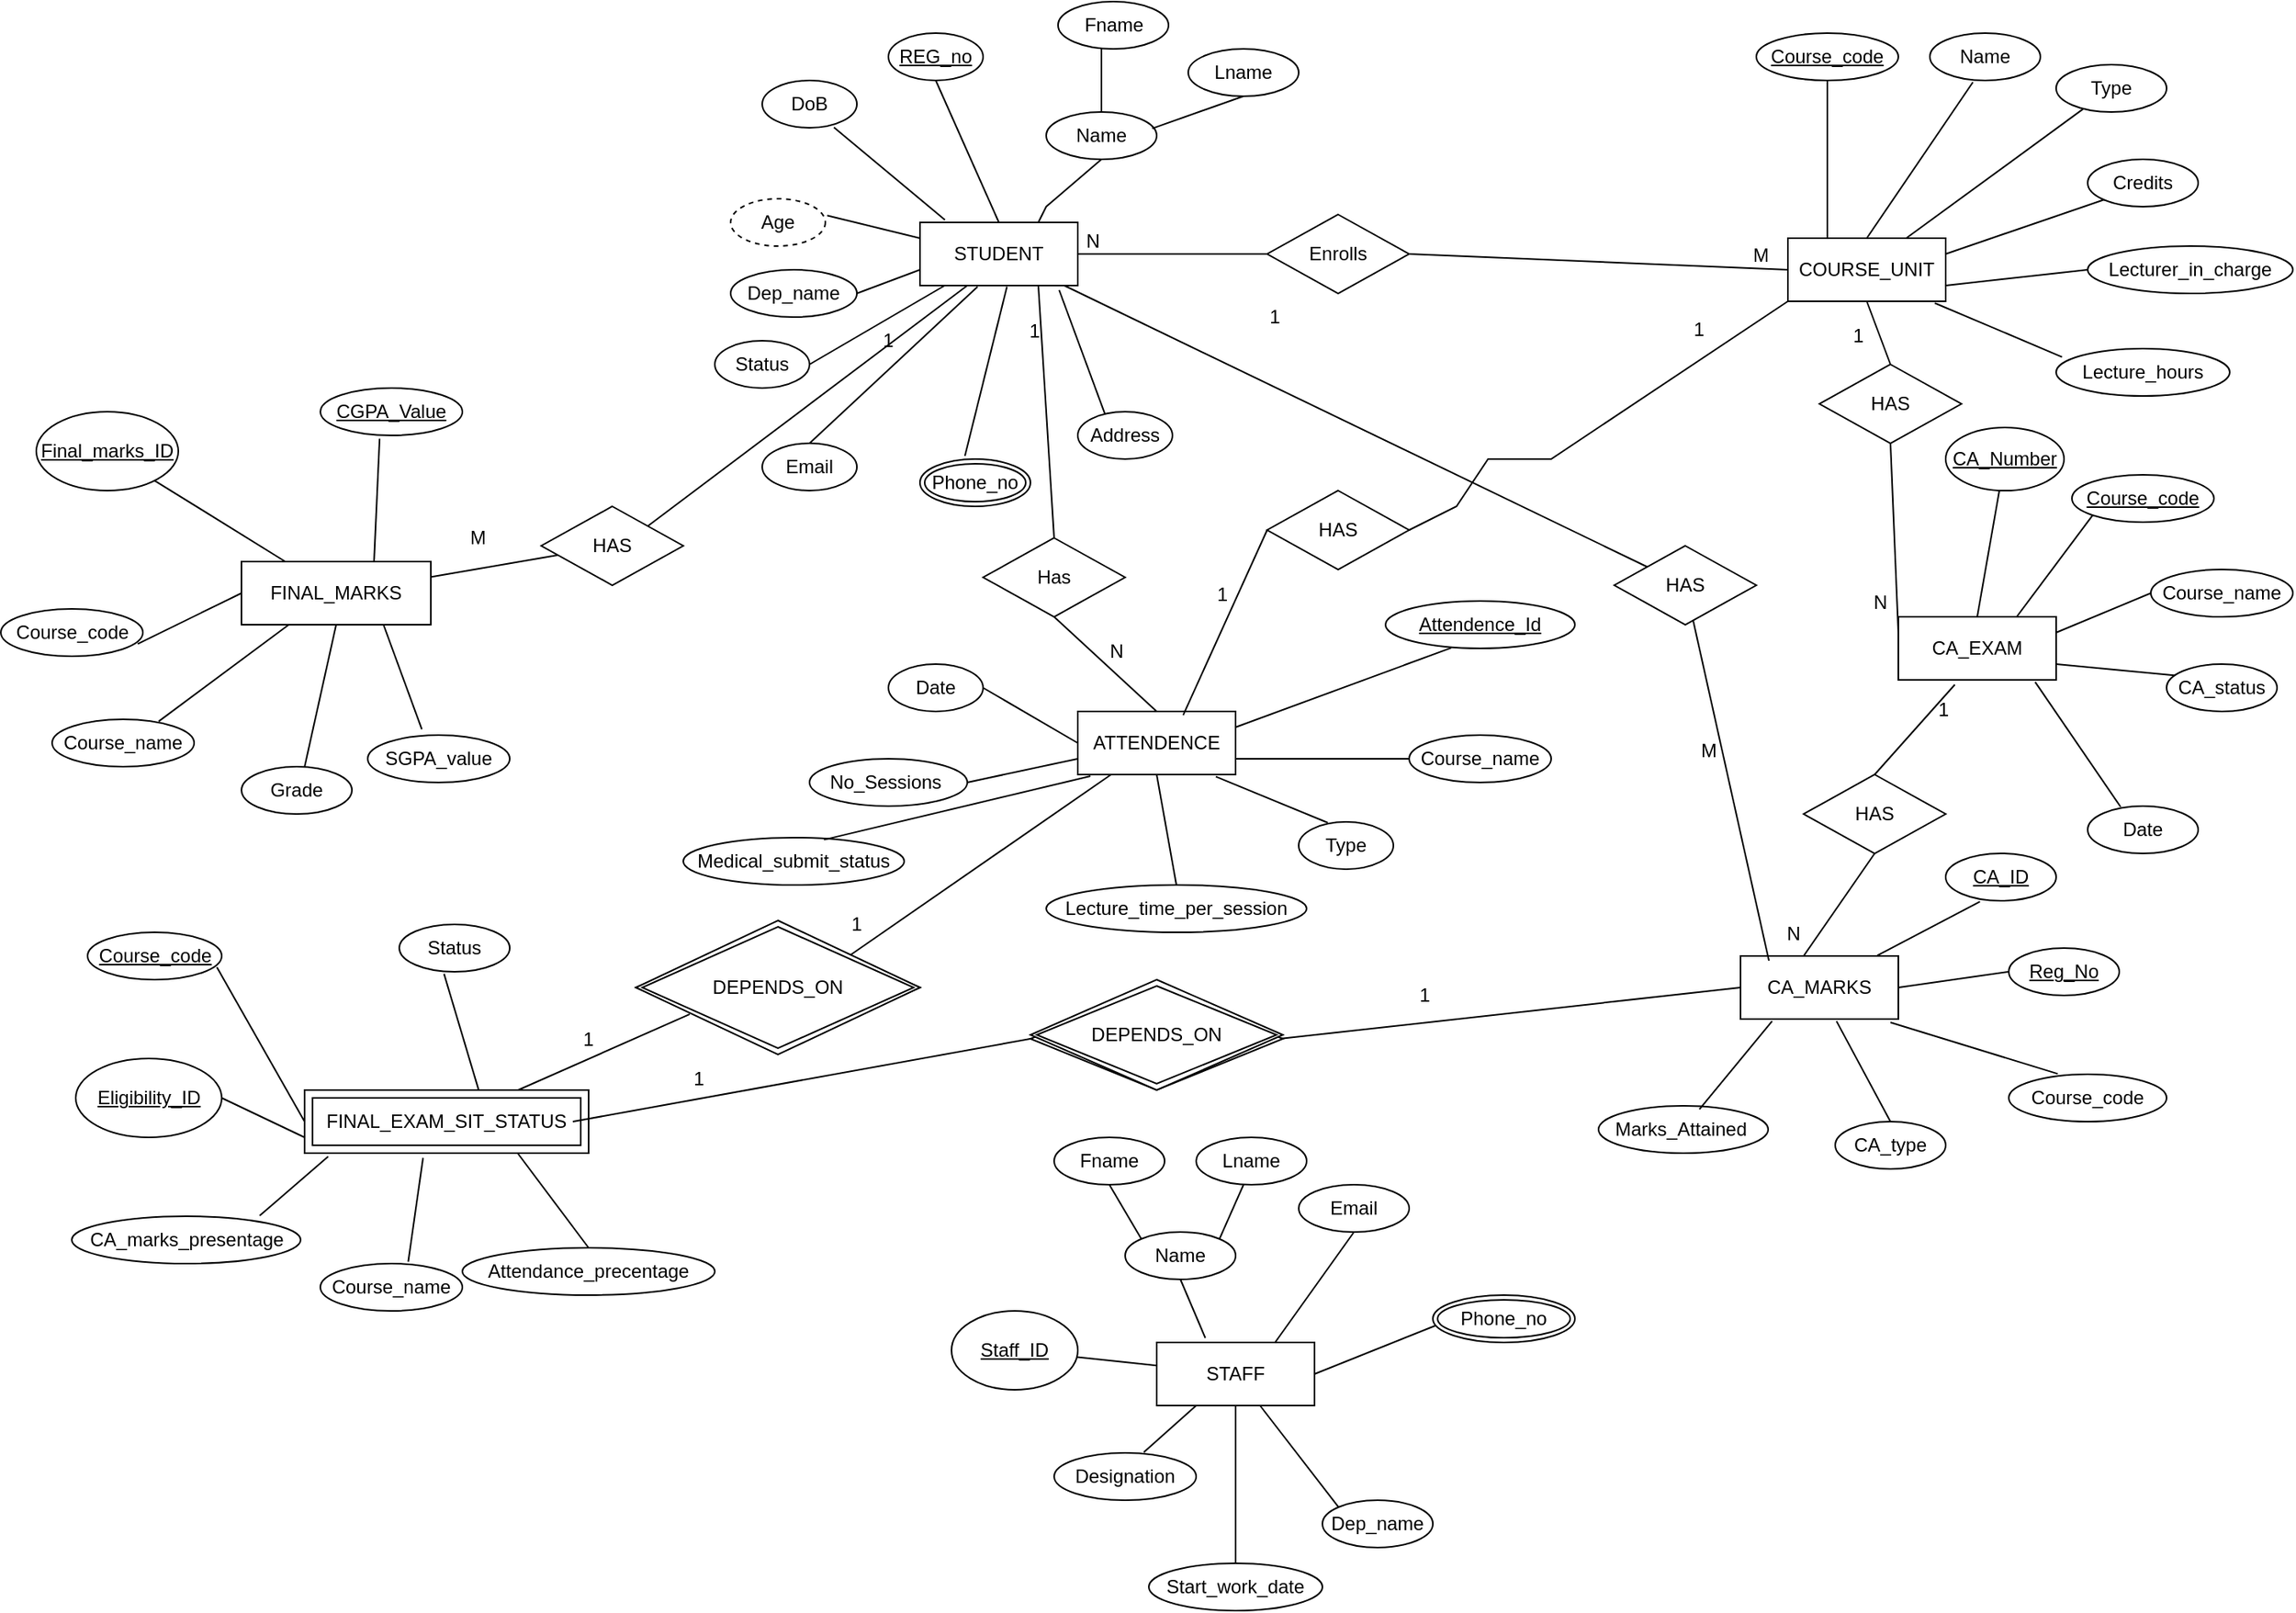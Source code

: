<mxfile version="21.7.5" type="device">
  <diagram name="Page-1" id="2e-hiuzwhLOACdA4XcuX">
    <mxGraphModel dx="1759" dy="543" grid="1" gridSize="10" guides="1" tooltips="1" connect="1" arrows="1" fold="1" page="1" pageScale="1" pageWidth="850" pageHeight="1100" math="0" shadow="0">
      <root>
        <mxCell id="0" />
        <mxCell id="1" parent="0" />
        <mxCell id="mY_ouZyj6XTswNFIIjPH-1" value="STUDENT" style="whiteSpace=wrap;html=1;align=center;" parent="1" vertex="1">
          <mxGeometry x="-30" y="150" width="100" height="40" as="geometry" />
        </mxCell>
        <mxCell id="mY_ouZyj6XTswNFIIjPH-7" value="COURSE_UNIT" style="whiteSpace=wrap;html=1;align=center;" parent="1" vertex="1">
          <mxGeometry x="520" y="160" width="100" height="40" as="geometry" />
        </mxCell>
        <mxCell id="mY_ouZyj6XTswNFIIjPH-8" value="&lt;u&gt;REG_no&lt;/u&gt;" style="ellipse;whiteSpace=wrap;html=1;align=center;" parent="1" vertex="1">
          <mxGeometry x="-50" y="30" width="60" height="30" as="geometry" />
        </mxCell>
        <mxCell id="mY_ouZyj6XTswNFIIjPH-9" value="Age" style="ellipse;whiteSpace=wrap;html=1;align=center;dashed=1;" parent="1" vertex="1">
          <mxGeometry x="-149.97" y="135" width="60" height="30" as="geometry" />
        </mxCell>
        <mxCell id="mY_ouZyj6XTswNFIIjPH-11" value="DoB" style="ellipse;whiteSpace=wrap;html=1;align=center;" parent="1" vertex="1">
          <mxGeometry x="-129.97" y="60" width="60" height="30" as="geometry" />
        </mxCell>
        <mxCell id="mY_ouZyj6XTswNFIIjPH-12" value="Dep_name" style="ellipse;whiteSpace=wrap;html=1;align=center;" parent="1" vertex="1">
          <mxGeometry x="-149.97" y="180" width="80" height="30" as="geometry" />
        </mxCell>
        <mxCell id="mY_ouZyj6XTswNFIIjPH-13" value="Status" style="ellipse;whiteSpace=wrap;html=1;align=center;" parent="1" vertex="1">
          <mxGeometry x="-160" y="225" width="60" height="30" as="geometry" />
        </mxCell>
        <mxCell id="mY_ouZyj6XTswNFIIjPH-14" value="Email" style="ellipse;whiteSpace=wrap;html=1;align=center;" parent="1" vertex="1">
          <mxGeometry x="-129.97" y="290" width="60" height="30" as="geometry" />
        </mxCell>
        <mxCell id="mY_ouZyj6XTswNFIIjPH-15" value="Phone_no" style="ellipse;shape=doubleEllipse;margin=3;whiteSpace=wrap;html=1;align=center;" parent="1" vertex="1">
          <mxGeometry x="-30" y="300" width="70" height="30" as="geometry" />
        </mxCell>
        <mxCell id="mY_ouZyj6XTswNFIIjPH-18" value="" style="endArrow=none;html=1;rounded=0;exitX=0.5;exitY=1;exitDx=0;exitDy=0;entryX=0.5;entryY=0;entryDx=0;entryDy=0;" parent="1" source="mY_ouZyj6XTswNFIIjPH-8" target="mY_ouZyj6XTswNFIIjPH-1" edge="1">
          <mxGeometry relative="1" as="geometry">
            <mxPoint x="-10" y="70" as="sourcePoint" />
            <mxPoint x="150" y="70" as="targetPoint" />
          </mxGeometry>
        </mxCell>
        <mxCell id="mY_ouZyj6XTswNFIIjPH-20" value="" style="endArrow=none;html=1;rounded=0;exitX=0.758;exitY=0.992;exitDx=0;exitDy=0;exitPerimeter=0;entryX=0.158;entryY=-0.041;entryDx=0;entryDy=0;entryPerimeter=0;" parent="1" target="mY_ouZyj6XTswNFIIjPH-1" edge="1">
          <mxGeometry relative="1" as="geometry">
            <mxPoint x="-84.52" y="89.76" as="sourcePoint" />
            <mxPoint x="90" y="90" as="targetPoint" />
          </mxGeometry>
        </mxCell>
        <mxCell id="mY_ouZyj6XTswNFIIjPH-22" value="" style="endArrow=none;html=1;rounded=0;exitX=1;exitY=1;exitDx=0;exitDy=0;entryX=0;entryY=0.25;entryDx=0;entryDy=0;" parent="1" target="mY_ouZyj6XTswNFIIjPH-1" edge="1">
          <mxGeometry relative="1" as="geometry">
            <mxPoint x="-88.787" y="145.607" as="sourcePoint" />
            <mxPoint x="-40" y="200" as="targetPoint" />
          </mxGeometry>
        </mxCell>
        <mxCell id="mY_ouZyj6XTswNFIIjPH-23" value="" style="endArrow=none;html=1;rounded=0;exitX=1;exitY=0.5;exitDx=0;exitDy=0;entryX=0;entryY=0.75;entryDx=0;entryDy=0;" parent="1" target="mY_ouZyj6XTswNFIIjPH-1" edge="1">
          <mxGeometry relative="1" as="geometry">
            <mxPoint x="-70" y="195" as="sourcePoint" />
            <mxPoint x="80" y="190" as="targetPoint" />
          </mxGeometry>
        </mxCell>
        <mxCell id="mY_ouZyj6XTswNFIIjPH-25" value="" style="endArrow=none;html=1;rounded=0;exitX=1;exitY=0.5;exitDx=0;exitDy=0;" parent="1" source="mY_ouZyj6XTswNFIIjPH-13" target="mY_ouZyj6XTswNFIIjPH-1" edge="1">
          <mxGeometry relative="1" as="geometry">
            <mxPoint x="-80.583" y="233.566" as="sourcePoint" />
            <mxPoint x="-10" y="200" as="targetPoint" />
          </mxGeometry>
        </mxCell>
        <mxCell id="mY_ouZyj6XTswNFIIjPH-26" value="" style="resizable=0;html=1;whiteSpace=wrap;align=right;verticalAlign=bottom;" parent="mY_ouZyj6XTswNFIIjPH-25" connectable="0" vertex="1">
          <mxGeometry x="1" relative="1" as="geometry" />
        </mxCell>
        <mxCell id="mY_ouZyj6XTswNFIIjPH-31" value="" style="endArrow=none;html=1;rounded=0;entryX=0.365;entryY=1.02;entryDx=0;entryDy=0;entryPerimeter=0;exitX=0.5;exitY=0;exitDx=0;exitDy=0;" parent="1" source="mY_ouZyj6XTswNFIIjPH-14" target="mY_ouZyj6XTswNFIIjPH-1" edge="1">
          <mxGeometry relative="1" as="geometry">
            <mxPoint x="-47" y="260" as="sourcePoint" />
            <mxPoint x="27" y="200" as="targetPoint" />
          </mxGeometry>
        </mxCell>
        <mxCell id="mY_ouZyj6XTswNFIIjPH-32" value="" style="resizable=0;html=1;whiteSpace=wrap;align=right;verticalAlign=bottom;" parent="mY_ouZyj6XTswNFIIjPH-31" connectable="0" vertex="1">
          <mxGeometry x="1" relative="1" as="geometry" />
        </mxCell>
        <mxCell id="mY_ouZyj6XTswNFIIjPH-33" value="" style="endArrow=none;html=1;rounded=0;entryX=0.551;entryY=1.02;entryDx=0;entryDy=0;entryPerimeter=0;exitX=0.407;exitY=-0.066;exitDx=0;exitDy=0;exitPerimeter=0;" parent="1" source="mY_ouZyj6XTswNFIIjPH-15" target="mY_ouZyj6XTswNFIIjPH-1" edge="1">
          <mxGeometry relative="1" as="geometry">
            <mxPoint x="20" y="250" as="sourcePoint" />
            <mxPoint x="57" y="161" as="targetPoint" />
          </mxGeometry>
        </mxCell>
        <mxCell id="mY_ouZyj6XTswNFIIjPH-34" value="" style="resizable=0;html=1;whiteSpace=wrap;align=right;verticalAlign=bottom;" parent="mY_ouZyj6XTswNFIIjPH-33" connectable="0" vertex="1">
          <mxGeometry x="1" relative="1" as="geometry" />
        </mxCell>
        <mxCell id="mY_ouZyj6XTswNFIIjPH-35" value="Address" style="ellipse;whiteSpace=wrap;html=1;align=center;" parent="1" vertex="1">
          <mxGeometry x="70" y="270" width="60" height="30" as="geometry" />
        </mxCell>
        <mxCell id="mY_ouZyj6XTswNFIIjPH-36" value="" style="endArrow=none;html=1;rounded=0;exitX=0.882;exitY=1.072;exitDx=0;exitDy=0;exitPerimeter=0;entryX=0.287;entryY=0.049;entryDx=0;entryDy=0;entryPerimeter=0;" parent="1" source="mY_ouZyj6XTswNFIIjPH-1" target="mY_ouZyj6XTswNFIIjPH-35" edge="1">
          <mxGeometry relative="1" as="geometry">
            <mxPoint x="80" y="174.66" as="sourcePoint" />
            <mxPoint x="240" y="174.66" as="targetPoint" />
          </mxGeometry>
        </mxCell>
        <mxCell id="mY_ouZyj6XTswNFIIjPH-38" value="Name" style="ellipse;whiteSpace=wrap;html=1;align=center;" parent="1" vertex="1">
          <mxGeometry x="50" y="80" width="70" height="30" as="geometry" />
        </mxCell>
        <mxCell id="mY_ouZyj6XTswNFIIjPH-39" value="Fname" style="ellipse;whiteSpace=wrap;html=1;align=center;" parent="1" vertex="1">
          <mxGeometry x="57.5" y="10" width="70" height="30" as="geometry" />
        </mxCell>
        <mxCell id="mY_ouZyj6XTswNFIIjPH-40" value="Lname" style="ellipse;whiteSpace=wrap;html=1;align=center;" parent="1" vertex="1">
          <mxGeometry x="140" y="40" width="70" height="30" as="geometry" />
        </mxCell>
        <mxCell id="mY_ouZyj6XTswNFIIjPH-41" value="" style="endArrow=none;html=1;rounded=0;exitX=0.5;exitY=1;exitDx=0;exitDy=0;entryX=0.5;entryY=0;entryDx=0;entryDy=0;" parent="1" target="mY_ouZyj6XTswNFIIjPH-38" edge="1">
          <mxGeometry relative="1" as="geometry">
            <mxPoint x="85" y="40" as="sourcePoint" />
            <mxPoint x="130" y="140" as="targetPoint" />
          </mxGeometry>
        </mxCell>
        <mxCell id="mY_ouZyj6XTswNFIIjPH-42" value="" style="endArrow=none;html=1;rounded=0;exitX=0.5;exitY=1;exitDx=0;exitDy=0;entryX=0.96;entryY=0.348;entryDx=0;entryDy=0;entryPerimeter=0;" parent="1" source="mY_ouZyj6XTswNFIIjPH-40" target="mY_ouZyj6XTswNFIIjPH-38" edge="1">
          <mxGeometry relative="1" as="geometry">
            <mxPoint x="170" y="70" as="sourcePoint" />
            <mxPoint x="170" y="110" as="targetPoint" />
          </mxGeometry>
        </mxCell>
        <mxCell id="mY_ouZyj6XTswNFIIjPH-43" value="Enrolls" style="shape=rhombus;perimeter=rhombusPerimeter;whiteSpace=wrap;html=1;align=center;" parent="1" vertex="1">
          <mxGeometry x="190" y="145" width="90" height="50" as="geometry" />
        </mxCell>
        <mxCell id="mY_ouZyj6XTswNFIIjPH-44" value="" style="endArrow=none;html=1;rounded=0;entryX=0;entryY=0.5;entryDx=0;entryDy=0;exitX=1;exitY=0.5;exitDx=0;exitDy=0;" parent="1" source="mY_ouZyj6XTswNFIIjPH-1" target="mY_ouZyj6XTswNFIIjPH-43" edge="1">
          <mxGeometry relative="1" as="geometry">
            <mxPoint x="80" y="170" as="sourcePoint" />
            <mxPoint x="230" y="169.66" as="targetPoint" />
          </mxGeometry>
        </mxCell>
        <mxCell id="mY_ouZyj6XTswNFIIjPH-45" value="N" style="resizable=0;html=1;whiteSpace=wrap;align=right;verticalAlign=bottom;" parent="mY_ouZyj6XTswNFIIjPH-44" connectable="0" vertex="1">
          <mxGeometry x="1" relative="1" as="geometry">
            <mxPoint x="-105" as="offset" />
          </mxGeometry>
        </mxCell>
        <mxCell id="mY_ouZyj6XTswNFIIjPH-46" value="" style="endArrow=none;html=1;rounded=0;entryX=0;entryY=0.5;entryDx=0;entryDy=0;exitX=1;exitY=0.5;exitDx=0;exitDy=0;" parent="1" source="mY_ouZyj6XTswNFIIjPH-43" target="mY_ouZyj6XTswNFIIjPH-7" edge="1">
          <mxGeometry relative="1" as="geometry">
            <mxPoint x="310" y="200" as="sourcePoint" />
            <mxPoint x="470" y="200" as="targetPoint" />
          </mxGeometry>
        </mxCell>
        <mxCell id="mY_ouZyj6XTswNFIIjPH-47" value="M" style="resizable=0;html=1;whiteSpace=wrap;align=right;verticalAlign=bottom;" parent="mY_ouZyj6XTswNFIIjPH-46" connectable="0" vertex="1">
          <mxGeometry x="1" relative="1" as="geometry">
            <mxPoint x="-10" as="offset" />
          </mxGeometry>
        </mxCell>
        <mxCell id="mY_ouZyj6XTswNFIIjPH-48" value="&lt;u&gt;Course_code&lt;/u&gt;" style="ellipse;whiteSpace=wrap;html=1;align=center;" parent="1" vertex="1">
          <mxGeometry x="500" y="30" width="90" height="30" as="geometry" />
        </mxCell>
        <mxCell id="mY_ouZyj6XTswNFIIjPH-49" value="Name" style="ellipse;whiteSpace=wrap;html=1;align=center;" parent="1" vertex="1">
          <mxGeometry x="610" y="30" width="70" height="30" as="geometry" />
        </mxCell>
        <mxCell id="mY_ouZyj6XTswNFIIjPH-50" value="Type" style="ellipse;whiteSpace=wrap;html=1;align=center;" parent="1" vertex="1">
          <mxGeometry x="690" y="50" width="70" height="30" as="geometry" />
        </mxCell>
        <mxCell id="mY_ouZyj6XTswNFIIjPH-51" value="Credits" style="ellipse;whiteSpace=wrap;html=1;align=center;" parent="1" vertex="1">
          <mxGeometry x="710" y="110" width="70" height="30" as="geometry" />
        </mxCell>
        <mxCell id="mY_ouZyj6XTswNFIIjPH-52" value="Lecturer_in_charge" style="ellipse;whiteSpace=wrap;html=1;align=center;" parent="1" vertex="1">
          <mxGeometry x="710" y="165" width="130" height="30" as="geometry" />
        </mxCell>
        <mxCell id="mY_ouZyj6XTswNFIIjPH-53" value="Lecture_hours" style="ellipse;whiteSpace=wrap;html=1;align=center;" parent="1" vertex="1">
          <mxGeometry x="690" y="230" width="110" height="30" as="geometry" />
        </mxCell>
        <mxCell id="mY_ouZyj6XTswNFIIjPH-54" value="" style="endArrow=none;html=1;rounded=0;entryX=0.25;entryY=0;entryDx=0;entryDy=0;exitX=0.5;exitY=1;exitDx=0;exitDy=0;" parent="1" source="mY_ouZyj6XTswNFIIjPH-48" target="mY_ouZyj6XTswNFIIjPH-7" edge="1">
          <mxGeometry relative="1" as="geometry">
            <mxPoint x="560" y="70" as="sourcePoint" />
            <mxPoint x="600" y="150" as="targetPoint" />
          </mxGeometry>
        </mxCell>
        <mxCell id="mY_ouZyj6XTswNFIIjPH-55" value="" style="endArrow=none;html=1;rounded=0;entryX=0.5;entryY=0;entryDx=0;entryDy=0;exitX=0.389;exitY=1.038;exitDx=0;exitDy=0;exitPerimeter=0;" parent="1" source="mY_ouZyj6XTswNFIIjPH-49" target="mY_ouZyj6XTswNFIIjPH-7" edge="1">
          <mxGeometry relative="1" as="geometry">
            <mxPoint x="630" y="60" as="sourcePoint" />
            <mxPoint x="660" y="160" as="targetPoint" />
          </mxGeometry>
        </mxCell>
        <mxCell id="mY_ouZyj6XTswNFIIjPH-56" value="" style="endArrow=none;html=1;rounded=0;entryX=0.75;entryY=0;entryDx=0;entryDy=0;" parent="1" source="mY_ouZyj6XTswNFIIjPH-50" target="mY_ouZyj6XTswNFIIjPH-7" edge="1">
          <mxGeometry relative="1" as="geometry">
            <mxPoint x="699.31" y="92.42" as="sourcePoint" />
            <mxPoint x="647.6" y="160" as="targetPoint" />
          </mxGeometry>
        </mxCell>
        <mxCell id="mY_ouZyj6XTswNFIIjPH-57" value="" style="endArrow=none;html=1;rounded=0;entryX=1;entryY=0.25;entryDx=0;entryDy=0;exitX=0;exitY=1;exitDx=0;exitDy=0;" parent="1" source="mY_ouZyj6XTswNFIIjPH-51" target="mY_ouZyj6XTswNFIIjPH-7" edge="1">
          <mxGeometry relative="1" as="geometry">
            <mxPoint x="720" y="130" as="sourcePoint" />
            <mxPoint x="645" y="170" as="targetPoint" />
          </mxGeometry>
        </mxCell>
        <mxCell id="mY_ouZyj6XTswNFIIjPH-60" value="" style="endArrow=none;html=1;rounded=0;entryX=1;entryY=0.75;entryDx=0;entryDy=0;exitX=0;exitY=0.5;exitDx=0;exitDy=0;" parent="1" source="mY_ouZyj6XTswNFIIjPH-52" target="mY_ouZyj6XTswNFIIjPH-7" edge="1">
          <mxGeometry relative="1" as="geometry">
            <mxPoint x="690" y="180" as="sourcePoint" />
            <mxPoint x="613" y="261" as="targetPoint" />
          </mxGeometry>
        </mxCell>
        <mxCell id="mY_ouZyj6XTswNFIIjPH-61" value="" style="endArrow=none;html=1;rounded=0;entryX=0.931;entryY=1.028;entryDx=0;entryDy=0;exitX=0.034;exitY=0.176;exitDx=0;exitDy=0;exitPerimeter=0;entryPerimeter=0;" parent="1" source="mY_ouZyj6XTswNFIIjPH-53" target="mY_ouZyj6XTswNFIIjPH-7" edge="1">
          <mxGeometry relative="1" as="geometry">
            <mxPoint x="710" y="234" as="sourcePoint" />
            <mxPoint x="645" y="236" as="targetPoint" />
          </mxGeometry>
        </mxCell>
        <mxCell id="mY_ouZyj6XTswNFIIjPH-62" value="Has" style="shape=rhombus;perimeter=rhombusPerimeter;whiteSpace=wrap;html=1;align=center;" parent="1" vertex="1">
          <mxGeometry x="10" y="350" width="90" height="50" as="geometry" />
        </mxCell>
        <mxCell id="mY_ouZyj6XTswNFIIjPH-63" value="" style="endArrow=none;html=1;rounded=0;exitX=0.75;exitY=1;exitDx=0;exitDy=0;entryX=0.5;entryY=0;entryDx=0;entryDy=0;" parent="1" source="mY_ouZyj6XTswNFIIjPH-1" target="mY_ouZyj6XTswNFIIjPH-62" edge="1">
          <mxGeometry relative="1" as="geometry">
            <mxPoint x="50" y="220" as="sourcePoint" />
            <mxPoint x="210" y="220" as="targetPoint" />
          </mxGeometry>
        </mxCell>
        <mxCell id="mY_ouZyj6XTswNFIIjPH-65" value="ATTENDENCE" style="whiteSpace=wrap;html=1;align=center;" parent="1" vertex="1">
          <mxGeometry x="70" y="460" width="100" height="40" as="geometry" />
        </mxCell>
        <mxCell id="mY_ouZyj6XTswNFIIjPH-66" value="" style="endArrow=none;html=1;rounded=0;exitX=0.5;exitY=1;exitDx=0;exitDy=0;entryX=0.5;entryY=0;entryDx=0;entryDy=0;" parent="1" source="mY_ouZyj6XTswNFIIjPH-62" target="mY_ouZyj6XTswNFIIjPH-65" edge="1">
          <mxGeometry relative="1" as="geometry">
            <mxPoint x="210" y="460" as="sourcePoint" />
            <mxPoint x="370" y="460" as="targetPoint" />
          </mxGeometry>
        </mxCell>
        <mxCell id="mY_ouZyj6XTswNFIIjPH-67" value="N" style="resizable=0;html=1;whiteSpace=wrap;align=right;verticalAlign=bottom;" parent="mY_ouZyj6XTswNFIIjPH-66" connectable="0" vertex="1">
          <mxGeometry x="1" relative="1" as="geometry">
            <mxPoint x="-20" y="-30" as="offset" />
          </mxGeometry>
        </mxCell>
        <mxCell id="mY_ouZyj6XTswNFIIjPH-69" value="&lt;u&gt;Attendence_Id&lt;/u&gt;" style="ellipse;whiteSpace=wrap;html=1;align=center;" parent="1" vertex="1">
          <mxGeometry x="265.03" y="390" width="120" height="30" as="geometry" />
        </mxCell>
        <mxCell id="mY_ouZyj6XTswNFIIjPH-70" value="Course_name" style="ellipse;whiteSpace=wrap;html=1;align=center;" parent="1" vertex="1">
          <mxGeometry x="280" y="475" width="90" height="30" as="geometry" />
        </mxCell>
        <mxCell id="mY_ouZyj6XTswNFIIjPH-71" value="Type" style="ellipse;whiteSpace=wrap;html=1;align=center;" parent="1" vertex="1">
          <mxGeometry x="210" y="530" width="60" height="30" as="geometry" />
        </mxCell>
        <mxCell id="mY_ouZyj6XTswNFIIjPH-72" value="Lecture_time_per_session" style="ellipse;whiteSpace=wrap;html=1;align=center;" parent="1" vertex="1">
          <mxGeometry x="50" y="570" width="165" height="30" as="geometry" />
        </mxCell>
        <mxCell id="mY_ouZyj6XTswNFIIjPH-73" value="Medical_submit_status" style="ellipse;whiteSpace=wrap;html=1;align=center;" parent="1" vertex="1">
          <mxGeometry x="-180" y="540" width="140" height="30" as="geometry" />
        </mxCell>
        <mxCell id="mY_ouZyj6XTswNFIIjPH-74" value="No_Sessions&amp;nbsp;" style="ellipse;whiteSpace=wrap;html=1;align=center;" parent="1" vertex="1">
          <mxGeometry x="-100" y="490" width="100" height="30" as="geometry" />
        </mxCell>
        <mxCell id="mY_ouZyj6XTswNFIIjPH-75" value="Date" style="ellipse;whiteSpace=wrap;html=1;align=center;" parent="1" vertex="1">
          <mxGeometry x="-50" y="430" width="60" height="30" as="geometry" />
        </mxCell>
        <mxCell id="mY_ouZyj6XTswNFIIjPH-79" value="" style="endArrow=none;html=1;rounded=0;exitX=0.347;exitY=0.989;exitDx=0;exitDy=0;entryX=1;entryY=0.25;entryDx=0;entryDy=0;exitPerimeter=0;" parent="1" source="mY_ouZyj6XTswNFIIjPH-69" target="mY_ouZyj6XTswNFIIjPH-65" edge="1">
          <mxGeometry relative="1" as="geometry">
            <mxPoint x="247" y="431" as="sourcePoint" />
            <mxPoint x="180" y="460" as="targetPoint" />
          </mxGeometry>
        </mxCell>
        <mxCell id="mY_ouZyj6XTswNFIIjPH-80" value="" style="endArrow=none;html=1;rounded=0;exitX=0;exitY=0.5;exitDx=0;exitDy=0;entryX=1;entryY=0.75;entryDx=0;entryDy=0;" parent="1" target="mY_ouZyj6XTswNFIIjPH-65" edge="1" source="mY_ouZyj6XTswNFIIjPH-70">
          <mxGeometry relative="1" as="geometry">
            <mxPoint x="220" y="470" as="sourcePoint" />
            <mxPoint x="190" y="460" as="targetPoint" />
          </mxGeometry>
        </mxCell>
        <mxCell id="mY_ouZyj6XTswNFIIjPH-81" value="" style="endArrow=none;html=1;rounded=0;entryX=0.875;entryY=1.033;entryDx=0;entryDy=0;entryPerimeter=0;exitX=0.306;exitY=0.017;exitDx=0;exitDy=0;exitPerimeter=0;" parent="1" source="mY_ouZyj6XTswNFIIjPH-71" target="mY_ouZyj6XTswNFIIjPH-65" edge="1">
          <mxGeometry relative="1" as="geometry">
            <mxPoint x="220" y="530" as="sourcePoint" />
            <mxPoint x="140" y="490" as="targetPoint" />
          </mxGeometry>
        </mxCell>
        <mxCell id="mY_ouZyj6XTswNFIIjPH-82" value="" style="endArrow=none;html=1;rounded=0;exitX=0.5;exitY=0;exitDx=0;exitDy=0;entryX=0.5;entryY=1;entryDx=0;entryDy=0;" parent="1" source="mY_ouZyj6XTswNFIIjPH-72" target="mY_ouZyj6XTswNFIIjPH-65" edge="1">
          <mxGeometry relative="1" as="geometry">
            <mxPoint x="309" y="574" as="sourcePoint" />
            <mxPoint x="110" y="490" as="targetPoint" />
          </mxGeometry>
        </mxCell>
        <mxCell id="mY_ouZyj6XTswNFIIjPH-83" value="" style="endArrow=none;html=1;rounded=0;exitX=0.637;exitY=0.044;exitDx=0;exitDy=0;entryX=0.08;entryY=1.025;entryDx=0;entryDy=0;entryPerimeter=0;exitPerimeter=0;" parent="1" source="mY_ouZyj6XTswNFIIjPH-73" target="mY_ouZyj6XTswNFIIjPH-65" edge="1">
          <mxGeometry relative="1" as="geometry">
            <mxPoint x="250" y="610" as="sourcePoint" />
            <mxPoint x="80" y="500" as="targetPoint" />
          </mxGeometry>
        </mxCell>
        <mxCell id="mY_ouZyj6XTswNFIIjPH-84" value="" style="endArrow=none;html=1;rounded=0;exitX=1;exitY=0.5;exitDx=0;exitDy=0;entryX=0;entryY=0.75;entryDx=0;entryDy=0;" parent="1" source="mY_ouZyj6XTswNFIIjPH-74" target="mY_ouZyj6XTswNFIIjPH-65" edge="1">
          <mxGeometry relative="1" as="geometry">
            <mxPoint x="120" y="604" as="sourcePoint" />
            <mxPoint x="159" y="540" as="targetPoint" />
          </mxGeometry>
        </mxCell>
        <mxCell id="mY_ouZyj6XTswNFIIjPH-85" value="" style="endArrow=none;html=1;rounded=0;exitX=0;exitY=0.5;exitDx=0;exitDy=0;entryX=1;entryY=0.5;entryDx=0;entryDy=0;" parent="1" source="mY_ouZyj6XTswNFIIjPH-65" target="mY_ouZyj6XTswNFIIjPH-75" edge="1">
          <mxGeometry relative="1" as="geometry">
            <mxPoint x="110" y="450" as="sourcePoint" />
            <mxPoint x="98" y="529" as="targetPoint" />
          </mxGeometry>
        </mxCell>
        <mxCell id="mY_ouZyj6XTswNFIIjPH-89" value="HAS" style="shape=rhombus;perimeter=rhombusPerimeter;whiteSpace=wrap;html=1;align=center;" parent="1" vertex="1">
          <mxGeometry x="540" y="240" width="90" height="50" as="geometry" />
        </mxCell>
        <mxCell id="mY_ouZyj6XTswNFIIjPH-91" value="1" style="resizable=0;html=1;whiteSpace=wrap;align=right;verticalAlign=bottom;" parent="1" connectable="0" vertex="1">
          <mxGeometry x="127.495" y="459.996" as="geometry">
            <mxPoint x="-80" y="-232" as="offset" />
          </mxGeometry>
        </mxCell>
        <mxCell id="mY_ouZyj6XTswNFIIjPH-92" value="" style="endArrow=none;html=1;rounded=0;entryX=0.5;entryY=0;entryDx=0;entryDy=0;exitX=0.5;exitY=1;exitDx=0;exitDy=0;" parent="1" source="mY_ouZyj6XTswNFIIjPH-7" target="mY_ouZyj6XTswNFIIjPH-89" edge="1">
          <mxGeometry relative="1" as="geometry">
            <mxPoint x="560" y="205" as="sourcePoint" />
            <mxPoint x="570" y="365" as="targetPoint" />
          </mxGeometry>
        </mxCell>
        <mxCell id="mY_ouZyj6XTswNFIIjPH-94" value="CA_EXAM" style="whiteSpace=wrap;html=1;align=center;" parent="1" vertex="1">
          <mxGeometry x="590" y="400" width="100" height="40" as="geometry" />
        </mxCell>
        <mxCell id="mY_ouZyj6XTswNFIIjPH-97" value="" style="endArrow=none;html=1;rounded=0;exitX=0.5;exitY=1;exitDx=0;exitDy=0;entryX=0;entryY=0.25;entryDx=0;entryDy=0;" parent="1" source="mY_ouZyj6XTswNFIIjPH-89" target="mY_ouZyj6XTswNFIIjPH-94" edge="1">
          <mxGeometry relative="1" as="geometry">
            <mxPoint x="370" y="470" as="sourcePoint" />
            <mxPoint x="530" y="470" as="targetPoint" />
          </mxGeometry>
        </mxCell>
        <mxCell id="mY_ouZyj6XTswNFIIjPH-98" value="N" style="resizable=0;html=1;whiteSpace=wrap;align=right;verticalAlign=bottom;" parent="mY_ouZyj6XTswNFIIjPH-97" connectable="0" vertex="1">
          <mxGeometry x="1" relative="1" as="geometry">
            <mxPoint x="-5" y="-10" as="offset" />
          </mxGeometry>
        </mxCell>
        <mxCell id="mY_ouZyj6XTswNFIIjPH-100" value="&lt;u&gt;Course_code&lt;/u&gt;" style="ellipse;whiteSpace=wrap;html=1;align=center;" parent="1" vertex="1">
          <mxGeometry x="700" y="310" width="90" height="30" as="geometry" />
        </mxCell>
        <mxCell id="mY_ouZyj6XTswNFIIjPH-101" value="Course_name" style="ellipse;whiteSpace=wrap;html=1;align=center;" parent="1" vertex="1">
          <mxGeometry x="750" y="370" width="90" height="30" as="geometry" />
        </mxCell>
        <mxCell id="mY_ouZyj6XTswNFIIjPH-102" value="Date" style="ellipse;whiteSpace=wrap;html=1;align=center;" parent="1" vertex="1">
          <mxGeometry x="710" y="520" width="70" height="30" as="geometry" />
        </mxCell>
        <mxCell id="mY_ouZyj6XTswNFIIjPH-103" value="CA_status" style="ellipse;whiteSpace=wrap;html=1;align=center;" parent="1" vertex="1">
          <mxGeometry x="760" y="430" width="70" height="30" as="geometry" />
        </mxCell>
        <mxCell id="gb-kkly-whPDWEvQ6M76-1" value="" style="endArrow=none;html=1;rounded=0;exitX=0;exitY=1;exitDx=0;exitDy=0;entryX=0.75;entryY=0;entryDx=0;entryDy=0;" parent="1" source="mY_ouZyj6XTswNFIIjPH-100" target="mY_ouZyj6XTswNFIIjPH-94" edge="1">
          <mxGeometry relative="1" as="geometry">
            <mxPoint x="645" y="350" as="sourcePoint" />
            <mxPoint x="650" y="410" as="targetPoint" />
          </mxGeometry>
        </mxCell>
        <mxCell id="gb-kkly-whPDWEvQ6M76-2" value="" style="endArrow=none;html=1;rounded=0;exitX=0;exitY=0.5;exitDx=0;exitDy=0;entryX=1;entryY=0.25;entryDx=0;entryDy=0;" parent="1" source="mY_ouZyj6XTswNFIIjPH-101" target="mY_ouZyj6XTswNFIIjPH-94" edge="1">
          <mxGeometry relative="1" as="geometry">
            <mxPoint x="720" y="346" as="sourcePoint" />
            <mxPoint x="675" y="410" as="targetPoint" />
          </mxGeometry>
        </mxCell>
        <mxCell id="gb-kkly-whPDWEvQ6M76-3" value="" style="endArrow=none;html=1;rounded=0;exitX=0.071;exitY=0.239;exitDx=0;exitDy=0;entryX=1;entryY=0.75;entryDx=0;entryDy=0;exitPerimeter=0;" parent="1" source="mY_ouZyj6XTswNFIIjPH-103" target="mY_ouZyj6XTswNFIIjPH-94" edge="1">
          <mxGeometry relative="1" as="geometry">
            <mxPoint x="774.2" y="467.16" as="sourcePoint" />
            <mxPoint x="700" y="440" as="targetPoint" />
          </mxGeometry>
        </mxCell>
        <mxCell id="gb-kkly-whPDWEvQ6M76-4" value="" style="endArrow=none;html=1;rounded=0;exitX=0.298;exitY=0.017;exitDx=0;exitDy=0;entryX=0.867;entryY=1.033;entryDx=0;entryDy=0;exitPerimeter=0;entryPerimeter=0;" parent="1" source="mY_ouZyj6XTswNFIIjPH-102" target="mY_ouZyj6XTswNFIIjPH-94" edge="1">
          <mxGeometry relative="1" as="geometry">
            <mxPoint x="775" y="472" as="sourcePoint" />
            <mxPoint x="700" y="440" as="targetPoint" />
          </mxGeometry>
        </mxCell>
        <mxCell id="gb-kkly-whPDWEvQ6M76-5" value="HAS" style="shape=rhombus;perimeter=rhombusPerimeter;whiteSpace=wrap;html=1;align=center;" parent="1" vertex="1">
          <mxGeometry x="530" y="500" width="90" height="50" as="geometry" />
        </mxCell>
        <mxCell id="gb-kkly-whPDWEvQ6M76-6" value="" style="endArrow=none;html=1;rounded=0;entryX=0.5;entryY=0;entryDx=0;entryDy=0;exitX=0.358;exitY=1.075;exitDx=0;exitDy=0;exitPerimeter=0;" parent="1" source="mY_ouZyj6XTswNFIIjPH-94" target="gb-kkly-whPDWEvQ6M76-5" edge="1">
          <mxGeometry relative="1" as="geometry">
            <mxPoint x="565" y="415" as="sourcePoint" />
            <mxPoint x="470" y="495" as="targetPoint" />
          </mxGeometry>
        </mxCell>
        <mxCell id="gb-kkly-whPDWEvQ6M76-7" value="1" style="resizable=0;html=1;whiteSpace=wrap;align=right;verticalAlign=bottom;" parent="gb-kkly-whPDWEvQ6M76-6" connectable="0" vertex="1">
          <mxGeometry x="1" relative="1" as="geometry">
            <mxPoint x="-5" y="-270" as="offset" />
          </mxGeometry>
        </mxCell>
        <mxCell id="gb-kkly-whPDWEvQ6M76-8" value="" style="endArrow=none;html=1;rounded=0;exitX=0.5;exitY=1;exitDx=0;exitDy=0;entryX=0.4;entryY=0;entryDx=0;entryDy=0;entryPerimeter=0;" parent="1" source="gb-kkly-whPDWEvQ6M76-5" target="gb-kkly-whPDWEvQ6M76-10" edge="1">
          <mxGeometry relative="1" as="geometry">
            <mxPoint x="545" y="560" as="sourcePoint" />
            <mxPoint x="590" y="650" as="targetPoint" />
          </mxGeometry>
        </mxCell>
        <mxCell id="gb-kkly-whPDWEvQ6M76-10" value="CA_MARKS" style="whiteSpace=wrap;html=1;align=center;" parent="1" vertex="1">
          <mxGeometry x="490" y="615" width="100" height="40" as="geometry" />
        </mxCell>
        <mxCell id="gb-kkly-whPDWEvQ6M76-11" value="&lt;u&gt;CA_ID&lt;/u&gt;" style="ellipse;whiteSpace=wrap;html=1;align=center;" parent="1" vertex="1">
          <mxGeometry x="620" y="550" width="70" height="30" as="geometry" />
        </mxCell>
        <mxCell id="gb-kkly-whPDWEvQ6M76-12" value="&lt;u&gt;Reg_No&lt;/u&gt;" style="ellipse;whiteSpace=wrap;html=1;align=center;" parent="1" vertex="1">
          <mxGeometry x="660" y="610" width="70" height="30" as="geometry" />
        </mxCell>
        <mxCell id="gb-kkly-whPDWEvQ6M76-13" value="Course_code" style="ellipse;whiteSpace=wrap;html=1;align=center;" parent="1" vertex="1">
          <mxGeometry x="660" y="690" width="100" height="30" as="geometry" />
        </mxCell>
        <mxCell id="gb-kkly-whPDWEvQ6M76-14" value="CA_type" style="ellipse;whiteSpace=wrap;html=1;align=center;" parent="1" vertex="1">
          <mxGeometry x="550" y="720" width="70" height="30" as="geometry" />
        </mxCell>
        <mxCell id="gb-kkly-whPDWEvQ6M76-15" value="Marks_Attained&amp;nbsp;" style="ellipse;whiteSpace=wrap;html=1;align=center;" parent="1" vertex="1">
          <mxGeometry x="400" y="710" width="107.5" height="30" as="geometry" />
        </mxCell>
        <mxCell id="gb-kkly-whPDWEvQ6M76-16" value="" style="endArrow=none;html=1;rounded=0;exitX=0.31;exitY=1.017;exitDx=0;exitDy=0;entryX=0.867;entryY=-0.008;entryDx=0;entryDy=0;exitPerimeter=0;entryPerimeter=0;" parent="1" source="gb-kkly-whPDWEvQ6M76-11" target="gb-kkly-whPDWEvQ6M76-10" edge="1">
          <mxGeometry relative="1" as="geometry">
            <mxPoint x="650" y="615" as="sourcePoint" />
            <mxPoint x="590" y="640" as="targetPoint" />
          </mxGeometry>
        </mxCell>
        <mxCell id="gb-kkly-whPDWEvQ6M76-17" value="" style="endArrow=none;html=1;rounded=0;exitX=0;exitY=0.5;exitDx=0;exitDy=0;entryX=1;entryY=0.5;entryDx=0;entryDy=0;" parent="1" source="gb-kkly-whPDWEvQ6M76-12" target="gb-kkly-whPDWEvQ6M76-10" edge="1">
          <mxGeometry relative="1" as="geometry">
            <mxPoint x="632" y="601" as="sourcePoint" />
            <mxPoint x="587" y="640" as="targetPoint" />
          </mxGeometry>
        </mxCell>
        <mxCell id="gb-kkly-whPDWEvQ6M76-18" value="" style="endArrow=none;html=1;rounded=0;exitX=0.31;exitY=-0.011;exitDx=0;exitDy=0;entryX=0.95;entryY=1.054;entryDx=0;entryDy=0;exitPerimeter=0;entryPerimeter=0;" parent="1" source="gb-kkly-whPDWEvQ6M76-13" target="gb-kkly-whPDWEvQ6M76-10" edge="1">
          <mxGeometry relative="1" as="geometry">
            <mxPoint x="670" y="645" as="sourcePoint" />
            <mxPoint x="600" y="660" as="targetPoint" />
          </mxGeometry>
        </mxCell>
        <mxCell id="gb-kkly-whPDWEvQ6M76-19" value="" style="endArrow=none;html=1;rounded=0;exitX=0.5;exitY=0;exitDx=0;exitDy=0;entryX=0.608;entryY=1.033;entryDx=0;entryDy=0;entryPerimeter=0;" parent="1" source="gb-kkly-whPDWEvQ6M76-14" target="gb-kkly-whPDWEvQ6M76-10" edge="1">
          <mxGeometry relative="1" as="geometry">
            <mxPoint x="682" y="730" as="sourcePoint" />
            <mxPoint x="595" y="682" as="targetPoint" />
          </mxGeometry>
        </mxCell>
        <mxCell id="gb-kkly-whPDWEvQ6M76-20" value="" style="endArrow=none;html=1;rounded=0;exitX=0.595;exitY=0.072;exitDx=0;exitDy=0;exitPerimeter=0;entryX=0.2;entryY=1.033;entryDx=0;entryDy=0;entryPerimeter=0;" parent="1" source="gb-kkly-whPDWEvQ6M76-15" target="gb-kkly-whPDWEvQ6M76-10" edge="1">
          <mxGeometry relative="1" as="geometry">
            <mxPoint x="514" y="750" as="sourcePoint" />
            <mxPoint x="500" y="680" as="targetPoint" />
          </mxGeometry>
        </mxCell>
        <mxCell id="gb-kkly-whPDWEvQ6M76-22" value="STAFF" style="whiteSpace=wrap;html=1;align=center;" parent="1" vertex="1">
          <mxGeometry x="120.03" y="860" width="100" height="40" as="geometry" />
        </mxCell>
        <mxCell id="gb-kkly-whPDWEvQ6M76-23" value="" style="whiteSpace=wrap;html=1;align=center;" parent="1" vertex="1">
          <mxGeometry x="-419.97" y="700" width="180" height="40" as="geometry" />
        </mxCell>
        <mxCell id="gb-kkly-whPDWEvQ6M76-24" value="FINAL_MARKS" style="whiteSpace=wrap;html=1;align=center;" parent="1" vertex="1">
          <mxGeometry x="-459.97" y="365" width="120" height="40" as="geometry" />
        </mxCell>
        <mxCell id="gb-kkly-whPDWEvQ6M76-25" value="Name" style="ellipse;whiteSpace=wrap;html=1;align=center;" parent="1" vertex="1">
          <mxGeometry x="100.03" y="790" width="70" height="30" as="geometry" />
        </mxCell>
        <mxCell id="gb-kkly-whPDWEvQ6M76-26" value="Fname" style="ellipse;whiteSpace=wrap;html=1;align=center;" parent="1" vertex="1">
          <mxGeometry x="55.03" y="730" width="70" height="30" as="geometry" />
        </mxCell>
        <mxCell id="gb-kkly-whPDWEvQ6M76-27" value="Lname" style="ellipse;whiteSpace=wrap;html=1;align=center;" parent="1" vertex="1">
          <mxGeometry x="145.03" y="730" width="70" height="30" as="geometry" />
        </mxCell>
        <mxCell id="gb-kkly-whPDWEvQ6M76-28" value="" style="endArrow=none;html=1;rounded=0;exitX=0.5;exitY=1;exitDx=0;exitDy=0;entryX=0;entryY=0;entryDx=0;entryDy=0;" parent="1" target="gb-kkly-whPDWEvQ6M76-25" edge="1">
          <mxGeometry relative="1" as="geometry">
            <mxPoint x="90.03" y="760" as="sourcePoint" />
            <mxPoint x="180.03" y="845" as="targetPoint" />
          </mxGeometry>
        </mxCell>
        <mxCell id="gb-kkly-whPDWEvQ6M76-29" value="" style="endArrow=none;html=1;rounded=0;exitX=0.5;exitY=1;exitDx=0;exitDy=0;entryX=1;entryY=0;entryDx=0;entryDy=0;" parent="1" target="gb-kkly-whPDWEvQ6M76-25" edge="1">
          <mxGeometry relative="1" as="geometry">
            <mxPoint x="175.03" y="760" as="sourcePoint" />
            <mxPoint x="150.03" y="780" as="targetPoint" />
          </mxGeometry>
        </mxCell>
        <mxCell id="gb-kkly-whPDWEvQ6M76-30" value="" style="endArrow=none;html=1;rounded=0;exitX=0.5;exitY=1;exitDx=0;exitDy=0;entryX=0.308;entryY=-0.071;entryDx=0;entryDy=0;entryPerimeter=0;" parent="1" source="gb-kkly-whPDWEvQ6M76-25" target="gb-kkly-whPDWEvQ6M76-22" edge="1">
          <mxGeometry relative="1" as="geometry">
            <mxPoint x="180.03" y="735" as="sourcePoint" />
            <mxPoint x="170.03" y="804" as="targetPoint" />
          </mxGeometry>
        </mxCell>
        <mxCell id="gb-kkly-whPDWEvQ6M76-32" value="Email" style="ellipse;whiteSpace=wrap;html=1;align=center;" parent="1" vertex="1">
          <mxGeometry x="210.03" y="760" width="70" height="30" as="geometry" />
        </mxCell>
        <mxCell id="gb-kkly-whPDWEvQ6M76-33" value="Designation" style="ellipse;whiteSpace=wrap;html=1;align=center;" parent="1" vertex="1">
          <mxGeometry x="55.03" y="930" width="90" height="30" as="geometry" />
        </mxCell>
        <mxCell id="gb-kkly-whPDWEvQ6M76-34" value="Start_work_date" style="ellipse;whiteSpace=wrap;html=1;align=center;" parent="1" vertex="1">
          <mxGeometry x="115.03" y="1000" width="110" height="30" as="geometry" />
        </mxCell>
        <mxCell id="gb-kkly-whPDWEvQ6M76-35" value="Dep_name" style="ellipse;whiteSpace=wrap;html=1;align=center;" parent="1" vertex="1">
          <mxGeometry x="225.03" y="960" width="70" height="30" as="geometry" />
        </mxCell>
        <mxCell id="gb-kkly-whPDWEvQ6M76-37" value="" style="endArrow=none;html=1;rounded=0;exitX=0.75;exitY=0;exitDx=0;exitDy=0;entryX=0.5;entryY=1;entryDx=0;entryDy=0;" parent="1" source="gb-kkly-whPDWEvQ6M76-22" target="gb-kkly-whPDWEvQ6M76-32" edge="1">
          <mxGeometry relative="1" as="geometry">
            <mxPoint x="207.53" y="860" as="sourcePoint" />
            <mxPoint x="232.53" y="775" as="targetPoint" />
          </mxGeometry>
        </mxCell>
        <mxCell id="gb-kkly-whPDWEvQ6M76-38" value="" style="endArrow=none;html=1;rounded=0;exitX=1;exitY=0.5;exitDx=0;exitDy=0;entryX=0.333;entryY=0.933;entryDx=0;entryDy=0;entryPerimeter=0;" parent="1" source="gb-kkly-whPDWEvQ6M76-22" edge="1">
          <mxGeometry relative="1" as="geometry">
            <mxPoint x="205.03" y="870" as="sourcePoint" />
            <mxPoint x="300" y="847.99" as="targetPoint" />
          </mxGeometry>
        </mxCell>
        <mxCell id="gb-kkly-whPDWEvQ6M76-39" value="" style="endArrow=none;html=1;rounded=0;entryX=0;entryY=0;entryDx=0;entryDy=0;" parent="1" source="gb-kkly-whPDWEvQ6M76-22" target="gb-kkly-whPDWEvQ6M76-35" edge="1">
          <mxGeometry relative="1" as="geometry">
            <mxPoint x="230.03" y="890" as="sourcePoint" />
            <mxPoint x="230.05" y="960" as="targetPoint" />
          </mxGeometry>
        </mxCell>
        <mxCell id="gb-kkly-whPDWEvQ6M76-40" value="" style="endArrow=none;html=1;rounded=0;exitX=0.5;exitY=1;exitDx=0;exitDy=0;entryX=0.5;entryY=0;entryDx=0;entryDy=0;" parent="1" source="gb-kkly-whPDWEvQ6M76-22" target="gb-kkly-whPDWEvQ6M76-34" edge="1">
          <mxGeometry relative="1" as="geometry">
            <mxPoint x="415" y="940" as="sourcePoint" />
            <mxPoint x="360" y="1040" as="targetPoint" />
          </mxGeometry>
        </mxCell>
        <mxCell id="gb-kkly-whPDWEvQ6M76-41" value="" style="endArrow=none;html=1;rounded=0;exitX=0.25;exitY=1;exitDx=0;exitDy=0;entryX=0.631;entryY=-0.011;entryDx=0;entryDy=0;entryPerimeter=0;" parent="1" source="gb-kkly-whPDWEvQ6M76-22" target="gb-kkly-whPDWEvQ6M76-33" edge="1">
          <mxGeometry relative="1" as="geometry">
            <mxPoint x="180.03" y="910" as="sourcePoint" />
            <mxPoint x="175.03" y="990" as="targetPoint" />
          </mxGeometry>
        </mxCell>
        <mxCell id="gb-kkly-whPDWEvQ6M76-42" value="&lt;u&gt;Course_code&lt;/u&gt;" style="ellipse;whiteSpace=wrap;html=1;align=center;" parent="1" vertex="1">
          <mxGeometry x="-557.5" y="600" width="85" height="30" as="geometry" />
        </mxCell>
        <mxCell id="gb-kkly-whPDWEvQ6M76-43" value="CA_marks_presentage" style="ellipse;whiteSpace=wrap;html=1;align=center;" parent="1" vertex="1">
          <mxGeometry x="-567.5" y="780" width="145" height="30" as="geometry" />
        </mxCell>
        <mxCell id="gb-kkly-whPDWEvQ6M76-44" value="Course_name" style="ellipse;whiteSpace=wrap;html=1;align=center;" parent="1" vertex="1">
          <mxGeometry x="-410" y="810" width="90" height="30" as="geometry" />
        </mxCell>
        <mxCell id="gb-kkly-whPDWEvQ6M76-45" value="Attendance_precentage" style="ellipse;whiteSpace=wrap;html=1;align=center;" parent="1" vertex="1">
          <mxGeometry x="-320" y="800" width="160" height="30" as="geometry" />
        </mxCell>
        <mxCell id="gb-kkly-whPDWEvQ6M76-48" value="" style="endArrow=none;html=1;rounded=0;exitX=0.964;exitY=0.739;exitDx=0;exitDy=0;entryX=0;entryY=0.5;entryDx=0;entryDy=0;exitPerimeter=0;" parent="1" source="gb-kkly-whPDWEvQ6M76-42" target="gb-kkly-whPDWEvQ6M76-23" edge="1">
          <mxGeometry relative="1" as="geometry">
            <mxPoint x="-307.5" y="710" as="sourcePoint" />
            <mxPoint x="-240.5" y="770" as="targetPoint" />
          </mxGeometry>
        </mxCell>
        <mxCell id="gb-kkly-whPDWEvQ6M76-49" value="" style="endArrow=none;html=1;rounded=0;exitX=0.821;exitY=-0.011;exitDx=0;exitDy=0;entryX=0.083;entryY=1.054;entryDx=0;entryDy=0;exitPerimeter=0;entryPerimeter=0;" parent="1" source="gb-kkly-whPDWEvQ6M76-43" target="gb-kkly-whPDWEvQ6M76-23" edge="1">
          <mxGeometry relative="1" as="geometry">
            <mxPoint x="-330.5" y="792" as="sourcePoint" />
            <mxPoint x="-282.5" y="790" as="targetPoint" />
          </mxGeometry>
        </mxCell>
        <mxCell id="gb-kkly-whPDWEvQ6M76-50" value="" style="endArrow=none;html=1;rounded=0;exitX=0.619;exitY=-0.039;exitDx=0;exitDy=0;entryX=0.417;entryY=1.075;entryDx=0;entryDy=0;exitPerimeter=0;entryPerimeter=0;" parent="1" source="gb-kkly-whPDWEvQ6M76-44" target="gb-kkly-whPDWEvQ6M76-23" edge="1">
          <mxGeometry relative="1" as="geometry">
            <mxPoint x="-340.5" y="850" as="sourcePoint" />
            <mxPoint x="-274.5" y="812" as="targetPoint" />
          </mxGeometry>
        </mxCell>
        <mxCell id="gb-kkly-whPDWEvQ6M76-51" value="" style="endArrow=none;html=1;rounded=0;exitX=0.5;exitY=0;exitDx=0;exitDy=0;entryX=0.75;entryY=1;entryDx=0;entryDy=0;" parent="1" source="gb-kkly-whPDWEvQ6M76-45" target="gb-kkly-whPDWEvQ6M76-23" edge="1">
          <mxGeometry relative="1" as="geometry">
            <mxPoint x="-259.5" y="869" as="sourcePoint" />
            <mxPoint x="-240.5" y="813" as="targetPoint" />
          </mxGeometry>
        </mxCell>
        <mxCell id="gb-kkly-whPDWEvQ6M76-52" value="Course_code" style="ellipse;whiteSpace=wrap;html=1;align=center;" parent="1" vertex="1">
          <mxGeometry x="-612.47" y="395" width="90" height="30" as="geometry" />
        </mxCell>
        <mxCell id="gb-kkly-whPDWEvQ6M76-53" value="Course_name" style="ellipse;whiteSpace=wrap;html=1;align=center;" parent="1" vertex="1">
          <mxGeometry x="-579.97" y="465" width="90" height="30" as="geometry" />
        </mxCell>
        <mxCell id="gb-kkly-whPDWEvQ6M76-54" value="Grade" style="ellipse;whiteSpace=wrap;html=1;align=center;" parent="1" vertex="1">
          <mxGeometry x="-459.97" y="495" width="70" height="30" as="geometry" />
        </mxCell>
        <mxCell id="gb-kkly-whPDWEvQ6M76-55" value="SGPA_value" style="ellipse;whiteSpace=wrap;html=1;align=center;" parent="1" vertex="1">
          <mxGeometry x="-379.97" y="475" width="90" height="30" as="geometry" />
        </mxCell>
        <mxCell id="gb-kkly-whPDWEvQ6M76-58" value="" style="endArrow=none;html=1;rounded=0;exitX=0.429;exitY=0;exitDx=0;exitDy=0;entryX=0.5;entryY=1;entryDx=0;entryDy=0;exitPerimeter=0;" parent="1" target="gb-kkly-whPDWEvQ6M76-24" edge="1">
          <mxGeometry relative="1" as="geometry">
            <mxPoint x="-419.94" y="495" as="sourcePoint" />
            <mxPoint x="-684.97" y="475" as="targetPoint" />
          </mxGeometry>
        </mxCell>
        <mxCell id="gb-kkly-whPDWEvQ6M76-59" value="" style="endArrow=none;html=1;rounded=0;exitX=0.381;exitY=-0.122;exitDx=0;exitDy=0;entryX=0.75;entryY=1;entryDx=0;entryDy=0;exitPerimeter=0;" parent="1" source="gb-kkly-whPDWEvQ6M76-55" target="gb-kkly-whPDWEvQ6M76-24" edge="1">
          <mxGeometry relative="1" as="geometry">
            <mxPoint x="-429.97" y="505" as="sourcePoint" />
            <mxPoint x="-399.97" y="415" as="targetPoint" />
          </mxGeometry>
        </mxCell>
        <mxCell id="gb-kkly-whPDWEvQ6M76-60" value="" style="endArrow=none;html=1;rounded=0;exitX=0.75;exitY=0.044;exitDx=0;exitDy=0;entryX=0.25;entryY=1;entryDx=0;entryDy=0;exitPerimeter=0;" parent="1" source="gb-kkly-whPDWEvQ6M76-53" target="gb-kkly-whPDWEvQ6M76-24" edge="1">
          <mxGeometry relative="1" as="geometry">
            <mxPoint x="-332.97" y="481" as="sourcePoint" />
            <mxPoint x="-374.97" y="415" as="targetPoint" />
          </mxGeometry>
        </mxCell>
        <mxCell id="gb-kkly-whPDWEvQ6M76-62" value="" style="endArrow=none;html=1;rounded=0;exitX=0.964;exitY=0.739;exitDx=0;exitDy=0;entryX=0;entryY=0.5;entryDx=0;entryDy=0;exitPerimeter=0;" parent="1" source="gb-kkly-whPDWEvQ6M76-52" target="gb-kkly-whPDWEvQ6M76-24" edge="1">
          <mxGeometry relative="1" as="geometry">
            <mxPoint x="-414.97" y="295" as="sourcePoint" />
            <mxPoint x="-406.97" y="372" as="targetPoint" />
          </mxGeometry>
        </mxCell>
        <mxCell id="gb-kkly-whPDWEvQ6M76-63" value="Phone_no" style="ellipse;shape=doubleEllipse;margin=3;whiteSpace=wrap;html=1;align=center;" parent="1" vertex="1">
          <mxGeometry x="295.03" y="830" width="90" height="30" as="geometry" />
        </mxCell>
        <mxCell id="gb-kkly-whPDWEvQ6M76-66" value="Status" style="ellipse;whiteSpace=wrap;html=1;align=center;" parent="1" vertex="1">
          <mxGeometry x="-359.97" y="595" width="70" height="30" as="geometry" />
        </mxCell>
        <mxCell id="gb-kkly-whPDWEvQ6M76-67" value="" style="endArrow=none;html=1;rounded=0;exitX=0.405;exitY=1.044;exitDx=0;exitDy=0;entryX=0.615;entryY=0.033;entryDx=0;entryDy=0;entryPerimeter=0;exitPerimeter=0;" parent="1" source="gb-kkly-whPDWEvQ6M76-66" target="gb-kkly-whPDWEvQ6M76-23" edge="1">
          <mxGeometry relative="1" as="geometry">
            <mxPoint x="-307.5" y="710" as="sourcePoint" />
            <mxPoint x="-228.5" y="770" as="targetPoint" />
          </mxGeometry>
        </mxCell>
        <mxCell id="gb-kkly-whPDWEvQ6M76-69" value="&lt;u&gt;CGPA_Value&lt;/u&gt;" style="ellipse;whiteSpace=wrap;html=1;align=center;" parent="1" vertex="1">
          <mxGeometry x="-409.97" y="255" width="90" height="30" as="geometry" />
        </mxCell>
        <mxCell id="gb-kkly-whPDWEvQ6M76-70" value="" style="endArrow=none;html=1;rounded=0;exitX=0.417;exitY=1.072;exitDx=0;exitDy=0;entryX=0.7;entryY=0;entryDx=0;entryDy=0;entryPerimeter=0;exitPerimeter=0;" parent="1" source="gb-kkly-whPDWEvQ6M76-69" target="gb-kkly-whPDWEvQ6M76-24" edge="1">
          <mxGeometry relative="1" as="geometry">
            <mxPoint x="-474.97" y="295" as="sourcePoint" />
            <mxPoint x="-406.97" y="372" as="targetPoint" />
          </mxGeometry>
        </mxCell>
        <mxCell id="gb-kkly-whPDWEvQ6M76-71" value="1" style="resizable=0;html=1;whiteSpace=wrap;align=right;verticalAlign=bottom;" parent="1" connectable="0" vertex="1">
          <mxGeometry x="550.004" y="239.997" as="geometry">
            <mxPoint x="73" y="228" as="offset" />
          </mxGeometry>
        </mxCell>
        <mxCell id="gb-kkly-whPDWEvQ6M76-72" value="N" style="resizable=0;html=1;whiteSpace=wrap;align=right;verticalAlign=bottom;" parent="1" connectable="0" vertex="1">
          <mxGeometry x="529.997" y="609.999" as="geometry" />
        </mxCell>
        <mxCell id="q8xJLjo4GI2bg4dG2n5e-1" value="" style="endArrow=none;html=1;rounded=0;exitX=0.5;exitY=1;exitDx=0;exitDy=0;entryX=0.75;entryY=0;entryDx=0;entryDy=0;" parent="1" source="mY_ouZyj6XTswNFIIjPH-38" target="mY_ouZyj6XTswNFIIjPH-1" edge="1">
          <mxGeometry relative="1" as="geometry">
            <mxPoint x="-10" y="70" as="sourcePoint" />
            <mxPoint x="30" y="160" as="targetPoint" />
            <Array as="points">
              <mxPoint x="50" y="140" />
            </Array>
          </mxGeometry>
        </mxCell>
        <mxCell id="rq-YKpa1pvcnpxvcm__O-1" value="&lt;u&gt;CA_Number&lt;/u&gt;" style="ellipse;whiteSpace=wrap;html=1;" parent="1" vertex="1">
          <mxGeometry x="620" y="280" width="75" height="40" as="geometry" />
        </mxCell>
        <mxCell id="rq-YKpa1pvcnpxvcm__O-2" value="" style="endArrow=none;html=1;rounded=0;exitX=0.5;exitY=0;exitDx=0;exitDy=0;" parent="1" source="mY_ouZyj6XTswNFIIjPH-94" target="rq-YKpa1pvcnpxvcm__O-1" edge="1">
          <mxGeometry width="50" height="50" relative="1" as="geometry">
            <mxPoint x="634.06" y="395.23" as="sourcePoint" />
            <mxPoint x="655.94" y="320.004" as="targetPoint" />
          </mxGeometry>
        </mxCell>
        <mxCell id="rq-YKpa1pvcnpxvcm__O-5" value="&lt;u&gt;Staff_ID&lt;/u&gt;" style="ellipse;whiteSpace=wrap;html=1;" parent="1" vertex="1">
          <mxGeometry x="-10" y="840" width="80" height="50" as="geometry" />
        </mxCell>
        <mxCell id="rq-YKpa1pvcnpxvcm__O-7" value="" style="endArrow=none;html=1;rounded=0;" parent="1" source="gb-kkly-whPDWEvQ6M76-22" target="rq-YKpa1pvcnpxvcm__O-5" edge="1">
          <mxGeometry width="50" height="50" relative="1" as="geometry">
            <mxPoint x="20.03" y="905" as="sourcePoint" />
            <mxPoint x="78.314" y="862.678" as="targetPoint" />
          </mxGeometry>
        </mxCell>
        <mxCell id="rq-YKpa1pvcnpxvcm__O-8" value="&lt;u&gt;Eligibility_ID&lt;/u&gt;" style="ellipse;whiteSpace=wrap;html=1;" parent="1" vertex="1">
          <mxGeometry x="-565" y="680" width="92.5" height="50" as="geometry" />
        </mxCell>
        <mxCell id="rq-YKpa1pvcnpxvcm__O-9" value="" style="endArrow=none;html=1;rounded=0;exitX=0;exitY=0.75;exitDx=0;exitDy=0;entryX=1;entryY=0.5;entryDx=0;entryDy=0;" parent="1" source="gb-kkly-whPDWEvQ6M76-23" target="rq-YKpa1pvcnpxvcm__O-8" edge="1">
          <mxGeometry width="50" height="50" relative="1" as="geometry">
            <mxPoint x="-562.5" y="770" as="sourcePoint" />
            <mxPoint x="-512.5" y="720" as="targetPoint" />
          </mxGeometry>
        </mxCell>
        <mxCell id="rq-YKpa1pvcnpxvcm__O-10" value="&lt;u&gt;Final_marks_ID&lt;/u&gt;" style="ellipse;whiteSpace=wrap;html=1;" parent="1" vertex="1">
          <mxGeometry x="-590" y="270" width="90" height="50" as="geometry" />
        </mxCell>
        <mxCell id="rq-YKpa1pvcnpxvcm__O-11" value="" style="endArrow=none;html=1;rounded=0;" parent="1" source="rq-YKpa1pvcnpxvcm__O-10" target="gb-kkly-whPDWEvQ6M76-24" edge="1">
          <mxGeometry width="50" height="50" relative="1" as="geometry">
            <mxPoint x="-599.97" y="445" as="sourcePoint" />
            <mxPoint x="-549.97" y="395" as="targetPoint" />
          </mxGeometry>
        </mxCell>
        <mxCell id="rq-YKpa1pvcnpxvcm__O-12" value="HAS" style="shape=rhombus;perimeter=rhombusPerimeter;whiteSpace=wrap;html=1;align=center;" parent="1" vertex="1">
          <mxGeometry x="410" y="355" width="90" height="50" as="geometry" />
        </mxCell>
        <mxCell id="rq-YKpa1pvcnpxvcm__O-13" value="" style="endArrow=none;html=1;rounded=0;" parent="1" source="mY_ouZyj6XTswNFIIjPH-1" target="rq-YKpa1pvcnpxvcm__O-12" edge="1">
          <mxGeometry width="50" height="50" relative="1" as="geometry">
            <mxPoint x="210" y="370" as="sourcePoint" />
            <mxPoint x="258.733" y="264.593" as="targetPoint" />
          </mxGeometry>
        </mxCell>
        <mxCell id="rq-YKpa1pvcnpxvcm__O-14" value="" style="endArrow=none;html=1;rounded=0;exitX=0.18;exitY=0.075;exitDx=0;exitDy=0;exitPerimeter=0;" parent="1" source="gb-kkly-whPDWEvQ6M76-10" target="rq-YKpa1pvcnpxvcm__O-12" edge="1">
          <mxGeometry width="50" height="50" relative="1" as="geometry">
            <mxPoint x="520" y="610" as="sourcePoint" />
            <mxPoint x="420" y="330" as="targetPoint" />
          </mxGeometry>
        </mxCell>
        <mxCell id="rq-YKpa1pvcnpxvcm__O-15" value="HAS" style="shape=rhombus;perimeter=rhombusPerimeter;whiteSpace=wrap;html=1;align=center;" parent="1" vertex="1">
          <mxGeometry x="-270" y="330" width="90" height="50" as="geometry" />
        </mxCell>
        <mxCell id="rq-YKpa1pvcnpxvcm__O-16" value="" style="endArrow=none;html=1;rounded=0;" parent="1" source="gb-kkly-whPDWEvQ6M76-24" target="rq-YKpa1pvcnpxvcm__O-15" edge="1">
          <mxGeometry width="50" height="50" relative="1" as="geometry">
            <mxPoint x="-300" y="410" as="sourcePoint" />
            <mxPoint x="-250" y="360" as="targetPoint" />
          </mxGeometry>
        </mxCell>
        <mxCell id="rq-YKpa1pvcnpxvcm__O-17" value="" style="endArrow=none;html=1;rounded=0;exitX=1;exitY=0;exitDx=0;exitDy=0;" parent="1" source="rq-YKpa1pvcnpxvcm__O-15" edge="1">
          <mxGeometry width="50" height="50" relative="1" as="geometry">
            <mxPoint x="-194.97" y="360" as="sourcePoint" />
            <mxPoint y="190" as="targetPoint" />
          </mxGeometry>
        </mxCell>
        <mxCell id="rq-YKpa1pvcnpxvcm__O-22" value="FINAL_EXAM_SIT_STATUS" style="shape=ext;margin=3;double=1;whiteSpace=wrap;html=1;align=center;" parent="1" vertex="1">
          <mxGeometry x="-419.94" y="700" width="179.97" height="40" as="geometry" />
        </mxCell>
        <mxCell id="rq-YKpa1pvcnpxvcm__O-24" value="DEPENDS_ON" style="rhombus;whiteSpace=wrap;html=1;" parent="1" vertex="1">
          <mxGeometry x="-209.95" y="595" width="179.97" height="80" as="geometry" />
        </mxCell>
        <mxCell id="rq-YKpa1pvcnpxvcm__O-25" value="" style="endArrow=none;html=1;rounded=0;exitX=1;exitY=0;exitDx=0;exitDy=0;" parent="1" source="rq-YKpa1pvcnpxvcm__O-24" target="mY_ouZyj6XTswNFIIjPH-65" edge="1">
          <mxGeometry width="50" height="50" relative="1" as="geometry">
            <mxPoint x="-70" y="630" as="sourcePoint" />
            <mxPoint x="-20" y="580" as="targetPoint" />
          </mxGeometry>
        </mxCell>
        <mxCell id="rq-YKpa1pvcnpxvcm__O-26" value="" style="endArrow=none;html=1;rounded=0;entryX=0.189;entryY=0.712;entryDx=0;entryDy=0;entryPerimeter=0;" parent="1" source="rq-YKpa1pvcnpxvcm__O-22" target="rq-YKpa1pvcnpxvcm__O-24" edge="1">
          <mxGeometry width="50" height="50" relative="1" as="geometry">
            <mxPoint x="-219.97" y="720" as="sourcePoint" />
            <mxPoint x="-169.97" y="670" as="targetPoint" />
          </mxGeometry>
        </mxCell>
        <mxCell id="rq-YKpa1pvcnpxvcm__O-27" value="" style="endArrow=none;html=1;rounded=0;exitX=0.951;exitY=0.51;exitDx=0;exitDy=0;exitPerimeter=0;entryX=0;entryY=0.5;entryDx=0;entryDy=0;" parent="1" source="rq-YKpa1pvcnpxvcm__O-28" target="gb-kkly-whPDWEvQ6M76-10" edge="1">
          <mxGeometry width="50" height="50" relative="1" as="geometry">
            <mxPoint x="230.03" y="655" as="sourcePoint" />
            <mxPoint x="280.03" y="605" as="targetPoint" />
          </mxGeometry>
        </mxCell>
        <mxCell id="rq-YKpa1pvcnpxvcm__O-28" value="DEPENDS ON" style="rhombus;whiteSpace=wrap;html=1;" parent="1" vertex="1">
          <mxGeometry x="40" y="635" width="160" height="65" as="geometry" />
        </mxCell>
        <mxCell id="rq-YKpa1pvcnpxvcm__O-29" value="" style="endArrow=none;html=1;rounded=0;entryX=0;entryY=0.5;entryDx=0;entryDy=0;" parent="1" target="rq-YKpa1pvcnpxvcm__O-28" edge="1">
          <mxGeometry width="50" height="50" relative="1" as="geometry">
            <mxPoint x="-250" y="720" as="sourcePoint" />
            <mxPoint x="140" y="700" as="targetPoint" />
          </mxGeometry>
        </mxCell>
        <mxCell id="rq-YKpa1pvcnpxvcm__O-30" value="DEPENDS_ON" style="shape=rhombus;double=1;perimeter=rhombusPerimeter;whiteSpace=wrap;html=1;align=center;" parent="1" vertex="1">
          <mxGeometry x="40" y="630" width="160" height="70" as="geometry" />
        </mxCell>
        <mxCell id="rq-YKpa1pvcnpxvcm__O-31" value="DEPENDS_ON" style="shape=rhombus;double=1;perimeter=rhombusPerimeter;whiteSpace=wrap;html=1;align=center;" parent="1" vertex="1">
          <mxGeometry x="-210" y="592.5" width="180" height="85" as="geometry" />
        </mxCell>
        <mxCell id="rq-YKpa1pvcnpxvcm__O-32" value="1" style="text;html=1;strokeColor=none;fillColor=none;align=center;verticalAlign=middle;whiteSpace=wrap;rounded=0;" parent="1" vertex="1">
          <mxGeometry x="-80" y="210" width="60" height="30" as="geometry" />
        </mxCell>
        <mxCell id="rq-YKpa1pvcnpxvcm__O-33" value="M" style="text;html=1;strokeColor=none;fillColor=none;align=center;verticalAlign=middle;whiteSpace=wrap;rounded=0;" parent="1" vertex="1">
          <mxGeometry x="-339.97" y="340" width="60" height="20" as="geometry" />
        </mxCell>
        <mxCell id="rq-YKpa1pvcnpxvcm__O-35" value="1" style="text;html=1;strokeColor=none;fillColor=none;align=center;verticalAlign=middle;whiteSpace=wrap;rounded=0;" parent="1" vertex="1">
          <mxGeometry x="165.03" y="195" width="60" height="30" as="geometry" />
        </mxCell>
        <mxCell id="rq-YKpa1pvcnpxvcm__O-36" value="M" style="text;html=1;strokeColor=none;fillColor=none;align=center;verticalAlign=middle;whiteSpace=wrap;rounded=0;" parent="1" vertex="1">
          <mxGeometry x="440" y="470" width="60" height="30" as="geometry" />
        </mxCell>
        <mxCell id="rq-YKpa1pvcnpxvcm__O-37" value="1" style="text;html=1;strokeColor=none;fillColor=none;align=center;verticalAlign=middle;whiteSpace=wrap;rounded=0;" parent="1" vertex="1">
          <mxGeometry x="-100" y="580" width="60" height="30" as="geometry" />
        </mxCell>
        <mxCell id="rq-YKpa1pvcnpxvcm__O-39" value="1" style="text;html=1;strokeColor=none;fillColor=none;align=center;verticalAlign=middle;whiteSpace=wrap;rounded=0;" parent="1" vertex="1">
          <mxGeometry x="-270" y="652.5" width="60" height="30" as="geometry" />
        </mxCell>
        <mxCell id="rq-YKpa1pvcnpxvcm__O-40" value="1" style="text;html=1;strokeColor=none;fillColor=none;align=center;verticalAlign=middle;whiteSpace=wrap;rounded=0;" parent="1" vertex="1">
          <mxGeometry x="-200" y="677.5" width="60" height="30" as="geometry" />
        </mxCell>
        <mxCell id="rq-YKpa1pvcnpxvcm__O-41" value="1" style="text;html=1;strokeColor=none;fillColor=none;align=center;verticalAlign=middle;whiteSpace=wrap;rounded=0;" parent="1" vertex="1">
          <mxGeometry x="260" y="625" width="60" height="30" as="geometry" />
        </mxCell>
        <mxCell id="b7vOD8JFqofi8di6rYGB-1" value="HAS" style="shape=rhombus;perimeter=rhombusPerimeter;whiteSpace=wrap;html=1;align=center;" vertex="1" parent="1">
          <mxGeometry x="190" y="320" width="90" height="50" as="geometry" />
        </mxCell>
        <mxCell id="b7vOD8JFqofi8di6rYGB-3" value="" style="endArrow=none;html=1;rounded=0;entryX=0;entryY=1;entryDx=0;entryDy=0;" edge="1" parent="1" target="mY_ouZyj6XTswNFIIjPH-7">
          <mxGeometry width="50" height="50" relative="1" as="geometry">
            <mxPoint x="280" y="345" as="sourcePoint" />
            <mxPoint x="400" y="170" as="targetPoint" />
            <Array as="points">
              <mxPoint x="310" y="330" />
              <mxPoint x="330" y="300" />
              <mxPoint x="370" y="300" />
            </Array>
          </mxGeometry>
        </mxCell>
        <mxCell id="b7vOD8JFqofi8di6rYGB-4" value="" style="endArrow=none;html=1;rounded=0;entryX=0;entryY=0.5;entryDx=0;entryDy=0;exitX=0.668;exitY=0.057;exitDx=0;exitDy=0;exitPerimeter=0;" edge="1" parent="1" source="mY_ouZyj6XTswNFIIjPH-65" target="b7vOD8JFqofi8di6rYGB-1">
          <mxGeometry width="50" height="50" relative="1" as="geometry">
            <mxPoint x="350" y="430" as="sourcePoint" />
            <mxPoint x="400" y="380" as="targetPoint" />
          </mxGeometry>
        </mxCell>
        <mxCell id="b7vOD8JFqofi8di6rYGB-5" value="1" style="resizable=0;html=1;whiteSpace=wrap;align=right;verticalAlign=bottom;" connectable="0" vertex="1" parent="1">
          <mxGeometry x="579.674" y="240.366" as="geometry">
            <mxPoint x="-111" y="-14" as="offset" />
          </mxGeometry>
        </mxCell>
        <mxCell id="b7vOD8JFqofi8di6rYGB-7" value="1" style="resizable=0;html=1;whiteSpace=wrap;align=right;verticalAlign=bottom;" connectable="0" vertex="1" parent="1">
          <mxGeometry x="590.004" y="259.996" as="geometry">
            <mxPoint x="-424" y="135" as="offset" />
          </mxGeometry>
        </mxCell>
      </root>
    </mxGraphModel>
  </diagram>
</mxfile>
